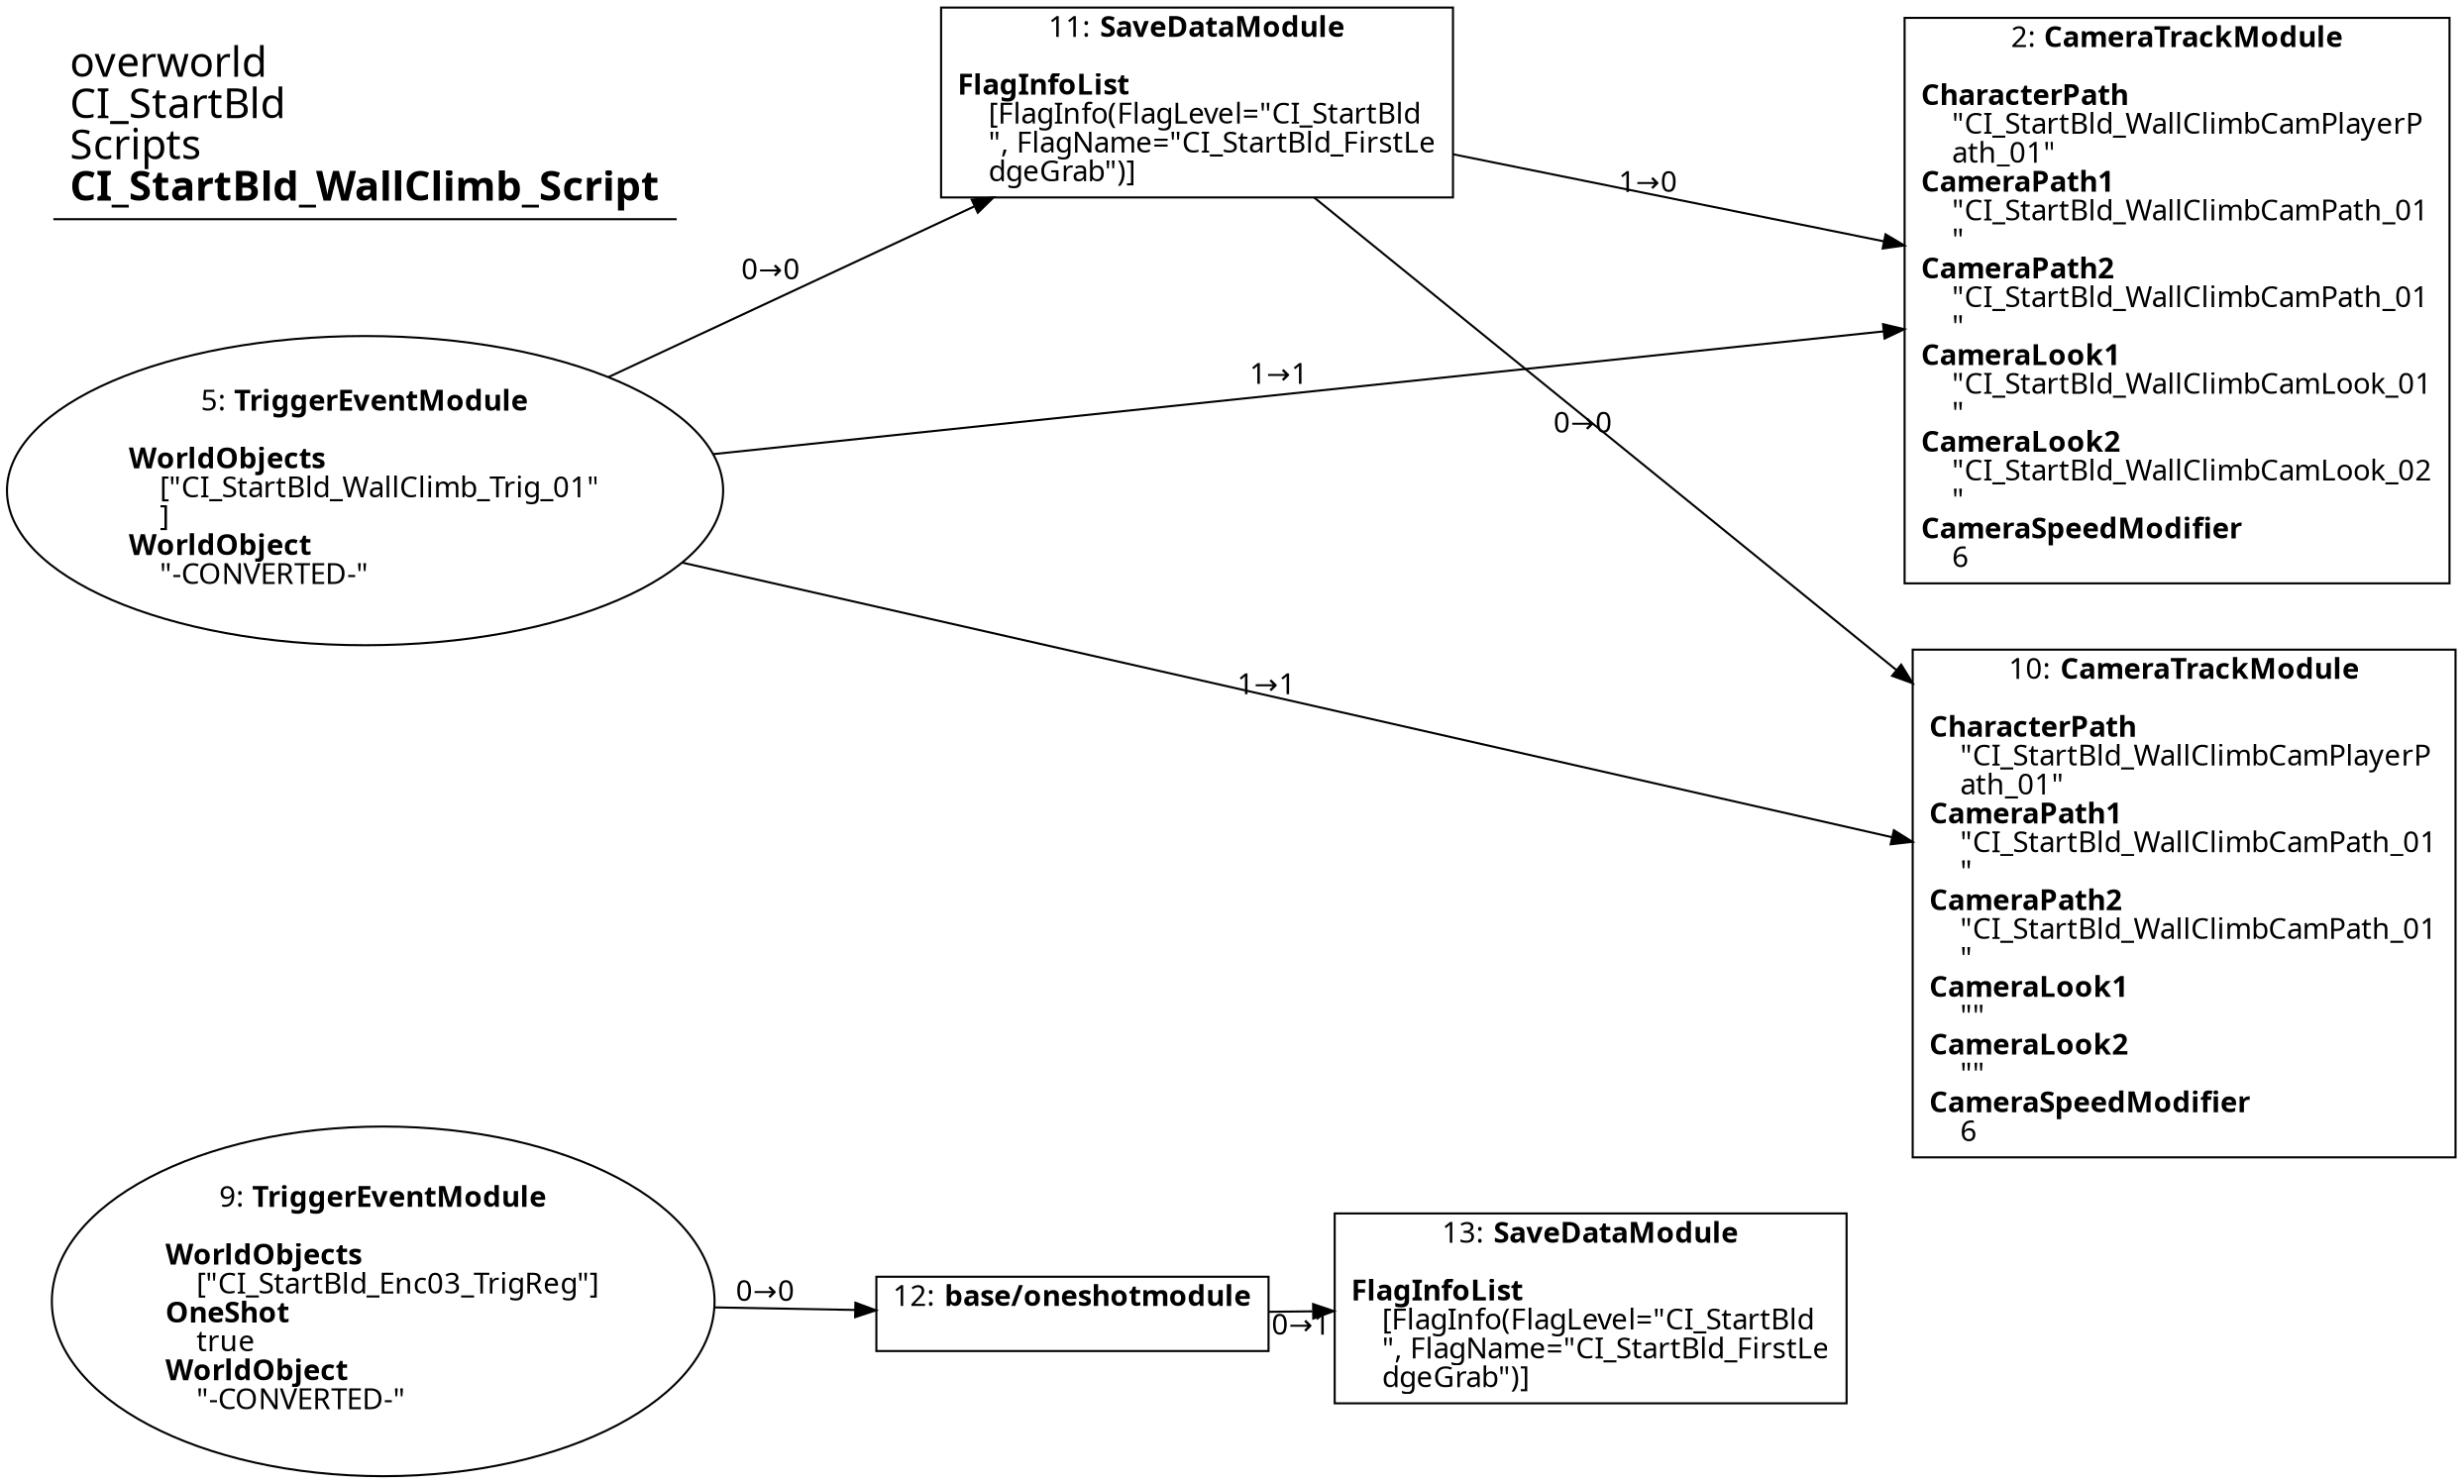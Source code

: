 digraph {
    layout = fdp;
    overlap = prism;
    sep = "+16";
    splines = spline;

    node [ shape = box ];

    graph [ fontname = "Segoe UI" ];
    node [ fontname = "Segoe UI" ];
    edge [ fontname = "Segoe UI" ];

    2 [ label = <2: <b>CameraTrackModule</b><br/><br/><b>CharacterPath</b><br align="left"/>    &quot;CI_StartBld_WallClimbCamPlayerP<br align="left"/>    ath_01&quot;<br align="left"/><b>CameraPath1</b><br align="left"/>    &quot;CI_StartBld_WallClimbCamPath_01<br align="left"/>    &quot;<br align="left"/><b>CameraPath2</b><br align="left"/>    &quot;CI_StartBld_WallClimbCamPath_01<br align="left"/>    &quot;<br align="left"/><b>CameraLook1</b><br align="left"/>    &quot;CI_StartBld_WallClimbCamLook_01<br align="left"/>    &quot;<br align="left"/><b>CameraLook2</b><br align="left"/>    &quot;CI_StartBld_WallClimbCamLook_02<br align="left"/>    &quot;<br align="left"/><b>CameraSpeedModifier</b><br align="left"/>    6<br align="left"/>> ];
    2 [ pos = "0.72,-0.062000003!" ];

    5 [ label = <5: <b>TriggerEventModule</b><br/><br/><b>WorldObjects</b><br align="left"/>    [&quot;CI_StartBld_WallClimb_Trig_01&quot;<br align="left"/>    ]<br align="left"/><b>WorldObject</b><br align="left"/>    &quot;-CONVERTED-&quot;<br align="left"/>> ];
    5 [ shape = oval ]
    5 [ pos = "0.095000006,-0.062000003!" ];
    5 -> 2 [ label = "1→1" ];
    5 -> 10 [ label = "1→1" ];
    5 -> 11 [ label = "0→0" ];

    9 [ label = <9: <b>TriggerEventModule</b><br/><br/><b>WorldObjects</b><br align="left"/>    [&quot;CI_StartBld_Enc03_TrigReg&quot;]<br align="left"/><b>OneShot</b><br align="left"/>    true<br align="left"/><b>WorldObject</b><br align="left"/>    &quot;-CONVERTED-&quot;<br align="left"/>> ];
    9 [ shape = oval ]
    9 [ pos = "0.108,-0.34600002!" ];
    9 -> 12 [ label = "0→0" ];

    10 [ label = <10: <b>CameraTrackModule</b><br/><br/><b>CharacterPath</b><br align="left"/>    &quot;CI_StartBld_WallClimbCamPlayerP<br align="left"/>    ath_01&quot;<br align="left"/><b>CameraPath1</b><br align="left"/>    &quot;CI_StartBld_WallClimbCamPath_01<br align="left"/>    &quot;<br align="left"/><b>CameraPath2</b><br align="left"/>    &quot;CI_StartBld_WallClimbCamPath_01<br align="left"/>    &quot;<br align="left"/><b>CameraLook1</b><br align="left"/>    &quot;&quot;<br align="left"/><b>CameraLook2</b><br align="left"/>    &quot;&quot;<br align="left"/><b>CameraSpeedModifier</b><br align="left"/>    6<br align="left"/>> ];
    10 [ pos = "0.721,-0.187!" ];

    11 [ label = <11: <b>SaveDataModule</b><br/><br/><b>FlagInfoList</b><br align="left"/>    [FlagInfo(FlagLevel=&quot;CI_StartBld<br align="left"/>    &quot;, FlagName=&quot;CI_StartBld_FirstLe<br align="left"/>    dgeGrab&quot;)]<br align="left"/>> ];
    11 [ pos = "0.388,0.064!" ];
    11 -> 2 [ label = "1→0" ];
    11 -> 10 [ label = "0→0" ];

    12 [ label = <12: <b>base/oneshotmodule</b><br/><br/>> ];
    12 [ pos = "0.35900003,-0.34600002!" ];
    12 -> 13 [ label = "0→1" ];

    13 [ label = <13: <b>SaveDataModule</b><br/><br/><b>FlagInfoList</b><br align="left"/>    [FlagInfo(FlagLevel=&quot;CI_StartBld<br align="left"/>    &quot;, FlagName=&quot;CI_StartBld_FirstLe<br align="left"/>    dgeGrab&quot;)]<br align="left"/>> ];
    13 [ pos = "0.53400004,-0.323!" ];

    title [ pos = "0.094000004,0.065000005!" ];
    title [ shape = underline ];
    title [ label = <<font point-size="20">overworld<br align="left"/>CI_StartBld<br align="left"/>Scripts<br align="left"/><b>CI_StartBld_WallClimb_Script</b><br align="left"/></font>> ];
}
